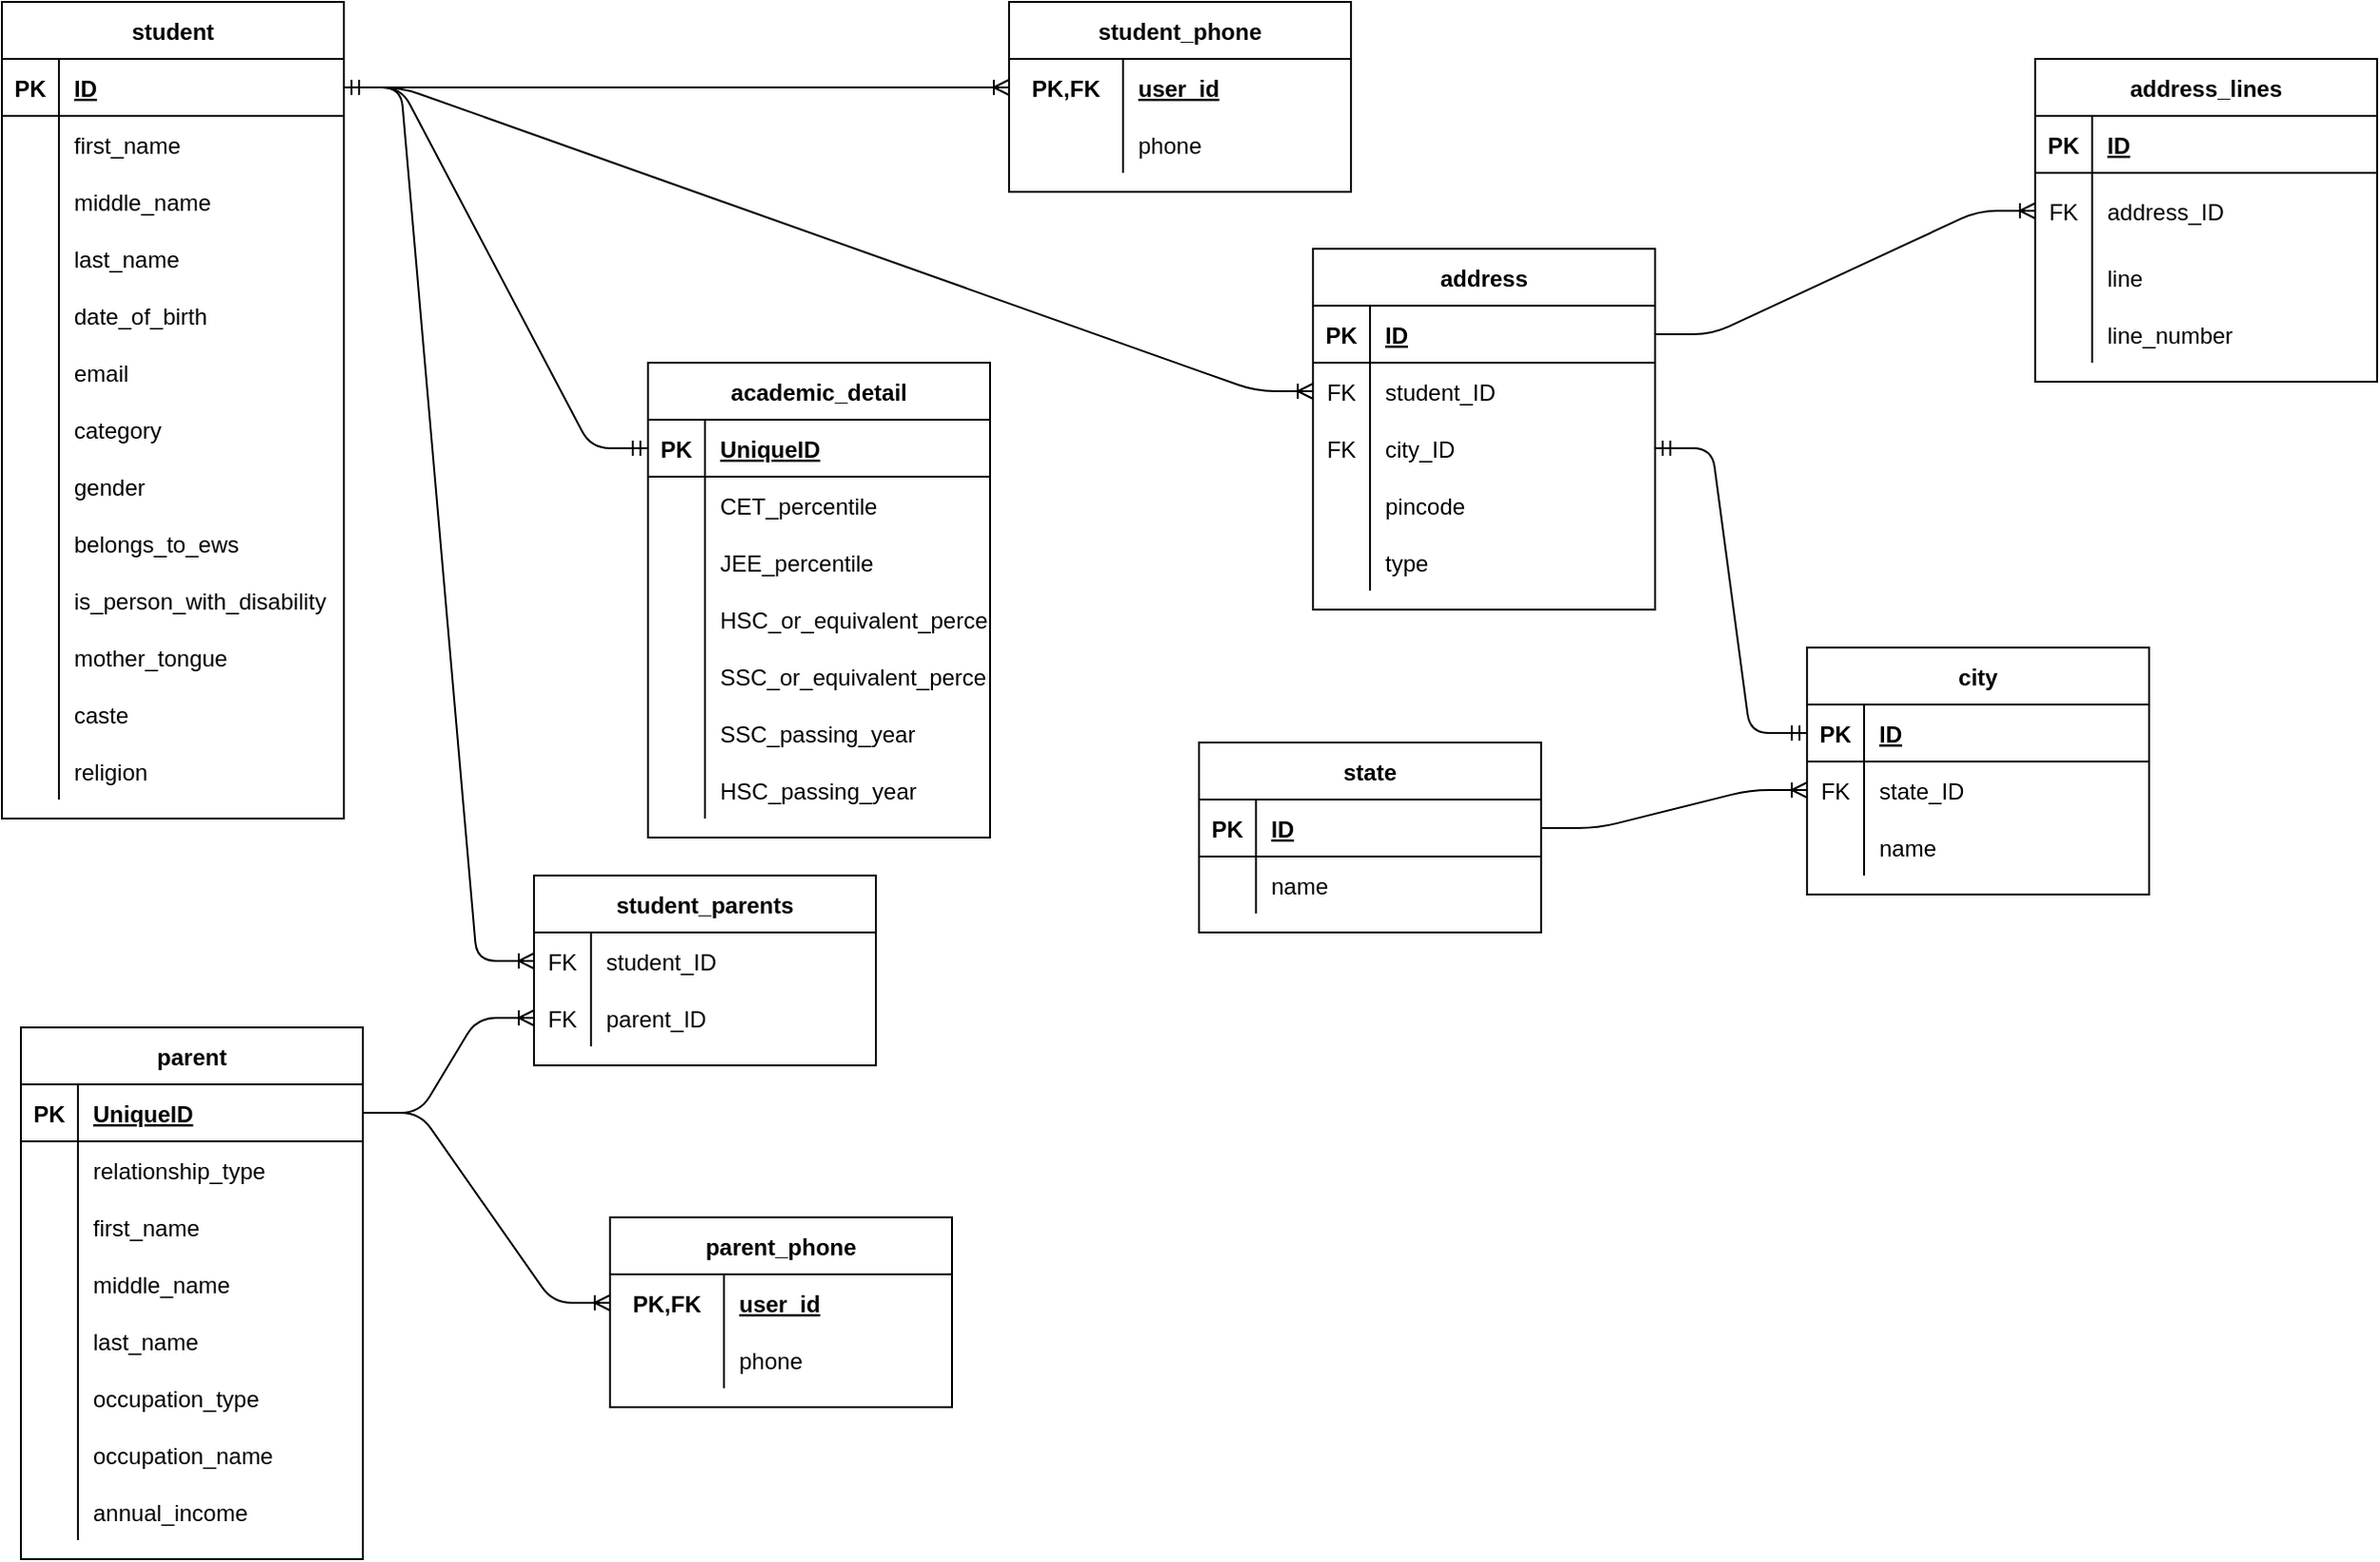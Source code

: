<mxfile version="13.9.8" type="github">
  <diagram id="R2lEEEUBdFMjLlhIrx00" name="Page-1">
    <mxGraphModel dx="1108" dy="488" grid="1" gridSize="10" guides="1" tooltips="1" connect="1" arrows="1" fold="1" page="1" pageScale="1" pageWidth="3300" pageHeight="4681" math="0" shadow="0" extFonts="Permanent Marker^https://fonts.googleapis.com/css?family=Permanent+Marker">
      <root>
        <mxCell id="0" />
        <mxCell id="1" parent="0" />
        <mxCell id="L2BtgFM6Xx4BRmpN-Ml5-1" value="student" style="shape=table;startSize=30;container=1;collapsible=1;childLayout=tableLayout;fixedRows=1;rowLines=0;fontStyle=1;align=center;resizeLast=1;" parent="1" vertex="1">
          <mxGeometry x="10" y="10" width="180" height="430" as="geometry" />
        </mxCell>
        <mxCell id="L2BtgFM6Xx4BRmpN-Ml5-2" value="" style="shape=partialRectangle;collapsible=0;dropTarget=0;pointerEvents=0;fillColor=none;top=0;left=0;bottom=1;right=0;points=[[0,0.5],[1,0.5]];portConstraint=eastwest;" parent="L2BtgFM6Xx4BRmpN-Ml5-1" vertex="1">
          <mxGeometry y="30" width="180" height="30" as="geometry" />
        </mxCell>
        <mxCell id="L2BtgFM6Xx4BRmpN-Ml5-3" value="PK" style="shape=partialRectangle;connectable=0;fillColor=none;top=0;left=0;bottom=0;right=0;fontStyle=1;overflow=hidden;" parent="L2BtgFM6Xx4BRmpN-Ml5-2" vertex="1">
          <mxGeometry width="30" height="30" as="geometry" />
        </mxCell>
        <mxCell id="L2BtgFM6Xx4BRmpN-Ml5-4" value="ID" style="shape=partialRectangle;connectable=0;fillColor=none;top=0;left=0;bottom=0;right=0;align=left;spacingLeft=6;fontStyle=5;overflow=hidden;" parent="L2BtgFM6Xx4BRmpN-Ml5-2" vertex="1">
          <mxGeometry x="30" width="150" height="30" as="geometry" />
        </mxCell>
        <mxCell id="L2BtgFM6Xx4BRmpN-Ml5-5" value="" style="shape=partialRectangle;collapsible=0;dropTarget=0;pointerEvents=0;fillColor=none;top=0;left=0;bottom=0;right=0;points=[[0,0.5],[1,0.5]];portConstraint=eastwest;" parent="L2BtgFM6Xx4BRmpN-Ml5-1" vertex="1">
          <mxGeometry y="60" width="180" height="30" as="geometry" />
        </mxCell>
        <mxCell id="L2BtgFM6Xx4BRmpN-Ml5-6" value="" style="shape=partialRectangle;connectable=0;fillColor=none;top=0;left=0;bottom=0;right=0;editable=1;overflow=hidden;" parent="L2BtgFM6Xx4BRmpN-Ml5-5" vertex="1">
          <mxGeometry width="30" height="30" as="geometry" />
        </mxCell>
        <mxCell id="L2BtgFM6Xx4BRmpN-Ml5-7" value="first_name" style="shape=partialRectangle;connectable=0;fillColor=none;top=0;left=0;bottom=0;right=0;align=left;spacingLeft=6;overflow=hidden;" parent="L2BtgFM6Xx4BRmpN-Ml5-5" vertex="1">
          <mxGeometry x="30" width="150" height="30" as="geometry" />
        </mxCell>
        <mxCell id="L2BtgFM6Xx4BRmpN-Ml5-8" value="" style="shape=partialRectangle;collapsible=0;dropTarget=0;pointerEvents=0;fillColor=none;top=0;left=0;bottom=0;right=0;points=[[0,0.5],[1,0.5]];portConstraint=eastwest;" parent="L2BtgFM6Xx4BRmpN-Ml5-1" vertex="1">
          <mxGeometry y="90" width="180" height="30" as="geometry" />
        </mxCell>
        <mxCell id="L2BtgFM6Xx4BRmpN-Ml5-9" value="" style="shape=partialRectangle;connectable=0;fillColor=none;top=0;left=0;bottom=0;right=0;editable=1;overflow=hidden;" parent="L2BtgFM6Xx4BRmpN-Ml5-8" vertex="1">
          <mxGeometry width="30" height="30" as="geometry" />
        </mxCell>
        <mxCell id="L2BtgFM6Xx4BRmpN-Ml5-10" value="middle_name" style="shape=partialRectangle;connectable=0;fillColor=none;top=0;left=0;bottom=0;right=0;align=left;spacingLeft=6;overflow=hidden;" parent="L2BtgFM6Xx4BRmpN-Ml5-8" vertex="1">
          <mxGeometry x="30" width="150" height="30" as="geometry" />
        </mxCell>
        <mxCell id="L2BtgFM6Xx4BRmpN-Ml5-11" value="" style="shape=partialRectangle;collapsible=0;dropTarget=0;pointerEvents=0;fillColor=none;top=0;left=0;bottom=0;right=0;points=[[0,0.5],[1,0.5]];portConstraint=eastwest;" parent="L2BtgFM6Xx4BRmpN-Ml5-1" vertex="1">
          <mxGeometry y="120" width="180" height="30" as="geometry" />
        </mxCell>
        <mxCell id="L2BtgFM6Xx4BRmpN-Ml5-12" value="" style="shape=partialRectangle;connectable=0;fillColor=none;top=0;left=0;bottom=0;right=0;editable=1;overflow=hidden;" parent="L2BtgFM6Xx4BRmpN-Ml5-11" vertex="1">
          <mxGeometry width="30" height="30" as="geometry" />
        </mxCell>
        <mxCell id="L2BtgFM6Xx4BRmpN-Ml5-13" value="last_name" style="shape=partialRectangle;connectable=0;fillColor=none;top=0;left=0;bottom=0;right=0;align=left;spacingLeft=6;overflow=hidden;" parent="L2BtgFM6Xx4BRmpN-Ml5-11" vertex="1">
          <mxGeometry x="30" width="150" height="30" as="geometry" />
        </mxCell>
        <mxCell id="ZAoPKIyrWIbHMPZrD-7U-7" value="" style="shape=partialRectangle;collapsible=0;dropTarget=0;pointerEvents=0;fillColor=none;top=0;left=0;bottom=0;right=0;points=[[0,0.5],[1,0.5]];portConstraint=eastwest;" parent="L2BtgFM6Xx4BRmpN-Ml5-1" vertex="1">
          <mxGeometry y="150" width="180" height="30" as="geometry" />
        </mxCell>
        <mxCell id="ZAoPKIyrWIbHMPZrD-7U-8" value="" style="shape=partialRectangle;connectable=0;fillColor=none;top=0;left=0;bottom=0;right=0;editable=1;overflow=hidden;" parent="ZAoPKIyrWIbHMPZrD-7U-7" vertex="1">
          <mxGeometry width="30" height="30" as="geometry" />
        </mxCell>
        <mxCell id="ZAoPKIyrWIbHMPZrD-7U-9" value="date_of_birth" style="shape=partialRectangle;connectable=0;fillColor=none;top=0;left=0;bottom=0;right=0;align=left;spacingLeft=6;overflow=hidden;" parent="ZAoPKIyrWIbHMPZrD-7U-7" vertex="1">
          <mxGeometry x="30" width="150" height="30" as="geometry" />
        </mxCell>
        <mxCell id="L2BtgFM6Xx4BRmpN-Ml5-61" value="" style="shape=partialRectangle;collapsible=0;dropTarget=0;pointerEvents=0;fillColor=none;top=0;left=0;bottom=0;right=0;points=[[0,0.5],[1,0.5]];portConstraint=eastwest;" parent="L2BtgFM6Xx4BRmpN-Ml5-1" vertex="1">
          <mxGeometry y="180" width="180" height="30" as="geometry" />
        </mxCell>
        <mxCell id="L2BtgFM6Xx4BRmpN-Ml5-62" value="" style="shape=partialRectangle;connectable=0;fillColor=none;top=0;left=0;bottom=0;right=0;editable=1;overflow=hidden;" parent="L2BtgFM6Xx4BRmpN-Ml5-61" vertex="1">
          <mxGeometry width="30" height="30" as="geometry" />
        </mxCell>
        <mxCell id="L2BtgFM6Xx4BRmpN-Ml5-63" value="email" style="shape=partialRectangle;connectable=0;fillColor=none;top=0;left=0;bottom=0;right=0;align=left;spacingLeft=6;overflow=hidden;" parent="L2BtgFM6Xx4BRmpN-Ml5-61" vertex="1">
          <mxGeometry x="30" width="150" height="30" as="geometry" />
        </mxCell>
        <mxCell id="ftLNyzJf5vDYz_jU6pa2-92" value="" style="shape=partialRectangle;collapsible=0;dropTarget=0;pointerEvents=0;fillColor=none;top=0;left=0;bottom=0;right=0;points=[[0,0.5],[1,0.5]];portConstraint=eastwest;" parent="L2BtgFM6Xx4BRmpN-Ml5-1" vertex="1">
          <mxGeometry y="210" width="180" height="30" as="geometry" />
        </mxCell>
        <mxCell id="ftLNyzJf5vDYz_jU6pa2-93" value="" style="shape=partialRectangle;connectable=0;fillColor=none;top=0;left=0;bottom=0;right=0;editable=1;overflow=hidden;" parent="ftLNyzJf5vDYz_jU6pa2-92" vertex="1">
          <mxGeometry width="30" height="30" as="geometry" />
        </mxCell>
        <mxCell id="ftLNyzJf5vDYz_jU6pa2-94" value="category" style="shape=partialRectangle;connectable=0;fillColor=none;top=0;left=0;bottom=0;right=0;align=left;spacingLeft=6;overflow=hidden;" parent="ftLNyzJf5vDYz_jU6pa2-92" vertex="1">
          <mxGeometry x="30" width="150" height="30" as="geometry" />
        </mxCell>
        <mxCell id="ZAoPKIyrWIbHMPZrD-7U-1" value="" style="shape=partialRectangle;collapsible=0;dropTarget=0;pointerEvents=0;fillColor=none;top=0;left=0;bottom=0;right=0;points=[[0,0.5],[1,0.5]];portConstraint=eastwest;" parent="L2BtgFM6Xx4BRmpN-Ml5-1" vertex="1">
          <mxGeometry y="240" width="180" height="30" as="geometry" />
        </mxCell>
        <mxCell id="ZAoPKIyrWIbHMPZrD-7U-2" value="" style="shape=partialRectangle;connectable=0;fillColor=none;top=0;left=0;bottom=0;right=0;editable=1;overflow=hidden;" parent="ZAoPKIyrWIbHMPZrD-7U-1" vertex="1">
          <mxGeometry width="30" height="30" as="geometry" />
        </mxCell>
        <mxCell id="ZAoPKIyrWIbHMPZrD-7U-3" value="gender" style="shape=partialRectangle;connectable=0;fillColor=none;top=0;left=0;bottom=0;right=0;align=left;spacingLeft=6;overflow=hidden;" parent="ZAoPKIyrWIbHMPZrD-7U-1" vertex="1">
          <mxGeometry x="30" width="150" height="30" as="geometry" />
        </mxCell>
        <mxCell id="ZAoPKIyrWIbHMPZrD-7U-4" value="" style="shape=partialRectangle;collapsible=0;dropTarget=0;pointerEvents=0;fillColor=none;top=0;left=0;bottom=0;right=0;points=[[0,0.5],[1,0.5]];portConstraint=eastwest;" parent="L2BtgFM6Xx4BRmpN-Ml5-1" vertex="1">
          <mxGeometry y="270" width="180" height="30" as="geometry" />
        </mxCell>
        <mxCell id="ZAoPKIyrWIbHMPZrD-7U-5" value="" style="shape=partialRectangle;connectable=0;fillColor=none;top=0;left=0;bottom=0;right=0;editable=1;overflow=hidden;" parent="ZAoPKIyrWIbHMPZrD-7U-4" vertex="1">
          <mxGeometry width="30" height="30" as="geometry" />
        </mxCell>
        <mxCell id="ZAoPKIyrWIbHMPZrD-7U-6" value="belongs_to_ews" style="shape=partialRectangle;connectable=0;fillColor=none;top=0;left=0;bottom=0;right=0;align=left;spacingLeft=6;overflow=hidden;" parent="ZAoPKIyrWIbHMPZrD-7U-4" vertex="1">
          <mxGeometry x="30" width="150" height="30" as="geometry" />
        </mxCell>
        <mxCell id="ZAoPKIyrWIbHMPZrD-7U-10" value="" style="shape=partialRectangle;collapsible=0;dropTarget=0;pointerEvents=0;fillColor=none;top=0;left=0;bottom=0;right=0;points=[[0,0.5],[1,0.5]];portConstraint=eastwest;" parent="L2BtgFM6Xx4BRmpN-Ml5-1" vertex="1">
          <mxGeometry y="300" width="180" height="30" as="geometry" />
        </mxCell>
        <mxCell id="ZAoPKIyrWIbHMPZrD-7U-11" value="" style="shape=partialRectangle;connectable=0;fillColor=none;top=0;left=0;bottom=0;right=0;editable=1;overflow=hidden;" parent="ZAoPKIyrWIbHMPZrD-7U-10" vertex="1">
          <mxGeometry width="30" height="30" as="geometry" />
        </mxCell>
        <mxCell id="ZAoPKIyrWIbHMPZrD-7U-12" value="is_person_with_disability" style="shape=partialRectangle;connectable=0;fillColor=none;top=0;left=0;bottom=0;right=0;align=left;spacingLeft=6;overflow=hidden;" parent="ZAoPKIyrWIbHMPZrD-7U-10" vertex="1">
          <mxGeometry x="30" width="150" height="30" as="geometry" />
        </mxCell>
        <mxCell id="ZAoPKIyrWIbHMPZrD-7U-54" value="" style="shape=partialRectangle;collapsible=0;dropTarget=0;pointerEvents=0;fillColor=none;top=0;left=0;bottom=0;right=0;points=[[0,0.5],[1,0.5]];portConstraint=eastwest;" parent="L2BtgFM6Xx4BRmpN-Ml5-1" vertex="1">
          <mxGeometry y="330" width="180" height="30" as="geometry" />
        </mxCell>
        <mxCell id="ZAoPKIyrWIbHMPZrD-7U-55" value="" style="shape=partialRectangle;connectable=0;fillColor=none;top=0;left=0;bottom=0;right=0;editable=1;overflow=hidden;" parent="ZAoPKIyrWIbHMPZrD-7U-54" vertex="1">
          <mxGeometry width="30" height="30" as="geometry" />
        </mxCell>
        <mxCell id="ZAoPKIyrWIbHMPZrD-7U-56" value="mother_tongue" style="shape=partialRectangle;connectable=0;fillColor=none;top=0;left=0;bottom=0;right=0;align=left;spacingLeft=6;overflow=hidden;" parent="ZAoPKIyrWIbHMPZrD-7U-54" vertex="1">
          <mxGeometry x="30" width="150" height="30" as="geometry" />
        </mxCell>
        <mxCell id="ZAoPKIyrWIbHMPZrD-7U-57" value="" style="shape=partialRectangle;collapsible=0;dropTarget=0;pointerEvents=0;fillColor=none;top=0;left=0;bottom=0;right=0;points=[[0,0.5],[1,0.5]];portConstraint=eastwest;" parent="L2BtgFM6Xx4BRmpN-Ml5-1" vertex="1">
          <mxGeometry y="360" width="180" height="30" as="geometry" />
        </mxCell>
        <mxCell id="ZAoPKIyrWIbHMPZrD-7U-58" value="" style="shape=partialRectangle;connectable=0;fillColor=none;top=0;left=0;bottom=0;right=0;editable=1;overflow=hidden;" parent="ZAoPKIyrWIbHMPZrD-7U-57" vertex="1">
          <mxGeometry width="30" height="30" as="geometry" />
        </mxCell>
        <mxCell id="ZAoPKIyrWIbHMPZrD-7U-59" value="caste" style="shape=partialRectangle;connectable=0;fillColor=none;top=0;left=0;bottom=0;right=0;align=left;spacingLeft=6;overflow=hidden;" parent="ZAoPKIyrWIbHMPZrD-7U-57" vertex="1">
          <mxGeometry x="30" width="150" height="30" as="geometry" />
        </mxCell>
        <mxCell id="ZAoPKIyrWIbHMPZrD-7U-60" value="" style="shape=partialRectangle;collapsible=0;dropTarget=0;pointerEvents=0;fillColor=none;top=0;left=0;bottom=0;right=0;points=[[0,0.5],[1,0.5]];portConstraint=eastwest;" parent="L2BtgFM6Xx4BRmpN-Ml5-1" vertex="1">
          <mxGeometry y="390" width="180" height="30" as="geometry" />
        </mxCell>
        <mxCell id="ZAoPKIyrWIbHMPZrD-7U-61" value="" style="shape=partialRectangle;connectable=0;fillColor=none;top=0;left=0;bottom=0;right=0;editable=1;overflow=hidden;" parent="ZAoPKIyrWIbHMPZrD-7U-60" vertex="1">
          <mxGeometry width="30" height="30" as="geometry" />
        </mxCell>
        <mxCell id="ZAoPKIyrWIbHMPZrD-7U-62" value="religion" style="shape=partialRectangle;connectable=0;fillColor=none;top=0;left=0;bottom=0;right=0;align=left;spacingLeft=6;overflow=hidden;" parent="ZAoPKIyrWIbHMPZrD-7U-60" vertex="1">
          <mxGeometry x="30" width="150" height="30" as="geometry" />
        </mxCell>
        <mxCell id="L2BtgFM6Xx4BRmpN-Ml5-64" value="address" style="shape=table;startSize=30;container=1;collapsible=1;childLayout=tableLayout;fixedRows=1;rowLines=0;fontStyle=1;align=center;resizeLast=1;" parent="1" vertex="1">
          <mxGeometry x="700" y="140" width="180" height="190" as="geometry" />
        </mxCell>
        <mxCell id="L2BtgFM6Xx4BRmpN-Ml5-65" value="" style="shape=partialRectangle;collapsible=0;dropTarget=0;pointerEvents=0;fillColor=none;top=0;left=0;bottom=1;right=0;points=[[0,0.5],[1,0.5]];portConstraint=eastwest;" parent="L2BtgFM6Xx4BRmpN-Ml5-64" vertex="1">
          <mxGeometry y="30" width="180" height="30" as="geometry" />
        </mxCell>
        <mxCell id="L2BtgFM6Xx4BRmpN-Ml5-66" value="PK" style="shape=partialRectangle;connectable=0;fillColor=none;top=0;left=0;bottom=0;right=0;fontStyle=1;overflow=hidden;" parent="L2BtgFM6Xx4BRmpN-Ml5-65" vertex="1">
          <mxGeometry width="30" height="30" as="geometry" />
        </mxCell>
        <mxCell id="L2BtgFM6Xx4BRmpN-Ml5-67" value="ID" style="shape=partialRectangle;connectable=0;fillColor=none;top=0;left=0;bottom=0;right=0;align=left;spacingLeft=6;fontStyle=5;overflow=hidden;" parent="L2BtgFM6Xx4BRmpN-Ml5-65" vertex="1">
          <mxGeometry x="30" width="150" height="30" as="geometry" />
        </mxCell>
        <mxCell id="ftLNyzJf5vDYz_jU6pa2-6" value="" style="shape=partialRectangle;collapsible=0;dropTarget=0;pointerEvents=0;fillColor=none;top=0;left=0;bottom=0;right=0;points=[[0,0.5],[1,0.5]];portConstraint=eastwest;" parent="L2BtgFM6Xx4BRmpN-Ml5-64" vertex="1">
          <mxGeometry y="60" width="180" height="30" as="geometry" />
        </mxCell>
        <mxCell id="ftLNyzJf5vDYz_jU6pa2-7" value="FK" style="shape=partialRectangle;connectable=0;fillColor=none;top=0;left=0;bottom=0;right=0;fontStyle=0;overflow=hidden;" parent="ftLNyzJf5vDYz_jU6pa2-6" vertex="1">
          <mxGeometry width="30" height="30" as="geometry" />
        </mxCell>
        <mxCell id="ftLNyzJf5vDYz_jU6pa2-8" value="student_ID" style="shape=partialRectangle;connectable=0;fillColor=none;top=0;left=0;bottom=0;right=0;align=left;spacingLeft=6;fontStyle=0;overflow=hidden;" parent="ftLNyzJf5vDYz_jU6pa2-6" vertex="1">
          <mxGeometry x="30" width="150" height="30" as="geometry" />
        </mxCell>
        <mxCell id="ftLNyzJf5vDYz_jU6pa2-44" value="" style="shape=partialRectangle;collapsible=0;dropTarget=0;pointerEvents=0;fillColor=none;top=0;left=0;bottom=0;right=0;points=[[0,0.5],[1,0.5]];portConstraint=eastwest;" parent="L2BtgFM6Xx4BRmpN-Ml5-64" vertex="1">
          <mxGeometry y="90" width="180" height="30" as="geometry" />
        </mxCell>
        <mxCell id="ftLNyzJf5vDYz_jU6pa2-45" value="FK" style="shape=partialRectangle;connectable=0;fillColor=none;top=0;left=0;bottom=0;right=0;editable=1;overflow=hidden;" parent="ftLNyzJf5vDYz_jU6pa2-44" vertex="1">
          <mxGeometry width="30" height="30" as="geometry" />
        </mxCell>
        <mxCell id="ftLNyzJf5vDYz_jU6pa2-46" value="city_ID" style="shape=partialRectangle;connectable=0;fillColor=none;top=0;left=0;bottom=0;right=0;align=left;spacingLeft=6;overflow=hidden;" parent="ftLNyzJf5vDYz_jU6pa2-44" vertex="1">
          <mxGeometry x="30" width="150" height="30" as="geometry" />
        </mxCell>
        <mxCell id="ftLNyzJf5vDYz_jU6pa2-66" value="" style="shape=partialRectangle;collapsible=0;dropTarget=0;pointerEvents=0;fillColor=none;top=0;left=0;bottom=0;right=0;points=[[0,0.5],[1,0.5]];portConstraint=eastwest;" parent="L2BtgFM6Xx4BRmpN-Ml5-64" vertex="1">
          <mxGeometry y="120" width="180" height="30" as="geometry" />
        </mxCell>
        <mxCell id="ftLNyzJf5vDYz_jU6pa2-67" value="" style="shape=partialRectangle;connectable=0;fillColor=none;top=0;left=0;bottom=0;right=0;editable=1;overflow=hidden;" parent="ftLNyzJf5vDYz_jU6pa2-66" vertex="1">
          <mxGeometry width="30" height="30" as="geometry" />
        </mxCell>
        <mxCell id="ftLNyzJf5vDYz_jU6pa2-68" value="pincode" style="shape=partialRectangle;connectable=0;fillColor=none;top=0;left=0;bottom=0;right=0;align=left;spacingLeft=6;overflow=hidden;" parent="ftLNyzJf5vDYz_jU6pa2-66" vertex="1">
          <mxGeometry x="30" width="150" height="30" as="geometry" />
        </mxCell>
        <mxCell id="7s3i-S0CpVRTQlTFwipO-35" value="" style="shape=partialRectangle;collapsible=0;dropTarget=0;pointerEvents=0;fillColor=none;top=0;left=0;bottom=0;right=0;points=[[0,0.5],[1,0.5]];portConstraint=eastwest;" parent="L2BtgFM6Xx4BRmpN-Ml5-64" vertex="1">
          <mxGeometry y="150" width="180" height="30" as="geometry" />
        </mxCell>
        <mxCell id="7s3i-S0CpVRTQlTFwipO-36" value="" style="shape=partialRectangle;connectable=0;fillColor=none;top=0;left=0;bottom=0;right=0;editable=1;overflow=hidden;" parent="7s3i-S0CpVRTQlTFwipO-35" vertex="1">
          <mxGeometry width="30" height="30" as="geometry" />
        </mxCell>
        <mxCell id="7s3i-S0CpVRTQlTFwipO-37" value="type" style="shape=partialRectangle;connectable=0;fillColor=none;top=0;left=0;bottom=0;right=0;align=left;spacingLeft=6;overflow=hidden;" parent="7s3i-S0CpVRTQlTFwipO-35" vertex="1">
          <mxGeometry x="30" width="150" height="30" as="geometry" />
        </mxCell>
        <mxCell id="L2BtgFM6Xx4BRmpN-Ml5-77" value="address_lines" style="shape=table;startSize=30;container=1;collapsible=1;childLayout=tableLayout;fixedRows=1;rowLines=0;fontStyle=1;align=center;resizeLast=1;" parent="1" vertex="1">
          <mxGeometry x="1080" y="40" width="180" height="170" as="geometry" />
        </mxCell>
        <mxCell id="L2BtgFM6Xx4BRmpN-Ml5-78" value="" style="shape=partialRectangle;collapsible=0;dropTarget=0;pointerEvents=0;fillColor=none;top=0;left=0;bottom=1;right=0;points=[[0,0.5],[1,0.5]];portConstraint=eastwest;" parent="L2BtgFM6Xx4BRmpN-Ml5-77" vertex="1">
          <mxGeometry y="30" width="180" height="30" as="geometry" />
        </mxCell>
        <mxCell id="L2BtgFM6Xx4BRmpN-Ml5-79" value="PK" style="shape=partialRectangle;connectable=0;fillColor=none;top=0;left=0;bottom=0;right=0;fontStyle=1;overflow=hidden;" parent="L2BtgFM6Xx4BRmpN-Ml5-78" vertex="1">
          <mxGeometry width="30" height="30" as="geometry" />
        </mxCell>
        <mxCell id="L2BtgFM6Xx4BRmpN-Ml5-80" value="ID" style="shape=partialRectangle;connectable=0;fillColor=none;top=0;left=0;bottom=0;right=0;align=left;spacingLeft=6;fontStyle=5;overflow=hidden;" parent="L2BtgFM6Xx4BRmpN-Ml5-78" vertex="1">
          <mxGeometry x="30" width="150" height="30" as="geometry" />
        </mxCell>
        <mxCell id="ftLNyzJf5vDYz_jU6pa2-2" value="" style="shape=partialRectangle;collapsible=0;dropTarget=0;pointerEvents=0;fillColor=none;top=0;left=0;bottom=0;right=0;points=[[0,0.5],[1,0.5]];portConstraint=eastwest;" parent="L2BtgFM6Xx4BRmpN-Ml5-77" vertex="1">
          <mxGeometry y="60" width="180" height="40" as="geometry" />
        </mxCell>
        <mxCell id="ftLNyzJf5vDYz_jU6pa2-3" value="FK" style="shape=partialRectangle;connectable=0;fillColor=none;top=0;left=0;bottom=0;right=0;fontStyle=0;overflow=hidden;" parent="ftLNyzJf5vDYz_jU6pa2-2" vertex="1">
          <mxGeometry width="30" height="40" as="geometry" />
        </mxCell>
        <mxCell id="ftLNyzJf5vDYz_jU6pa2-4" value="address_ID" style="shape=partialRectangle;connectable=0;fillColor=none;top=0;left=0;bottom=0;right=0;align=left;spacingLeft=6;fontStyle=0;overflow=hidden;" parent="ftLNyzJf5vDYz_jU6pa2-2" vertex="1">
          <mxGeometry x="30" width="150" height="40" as="geometry" />
        </mxCell>
        <mxCell id="ftLNyzJf5vDYz_jU6pa2-69" value="" style="shape=partialRectangle;collapsible=0;dropTarget=0;pointerEvents=0;fillColor=none;top=0;left=0;bottom=0;right=0;points=[[0,0.5],[1,0.5]];portConstraint=eastwest;" parent="L2BtgFM6Xx4BRmpN-Ml5-77" vertex="1">
          <mxGeometry y="100" width="180" height="30" as="geometry" />
        </mxCell>
        <mxCell id="ftLNyzJf5vDYz_jU6pa2-70" value="" style="shape=partialRectangle;connectable=0;fillColor=none;top=0;left=0;bottom=0;right=0;editable=1;overflow=hidden;" parent="ftLNyzJf5vDYz_jU6pa2-69" vertex="1">
          <mxGeometry width="30" height="30" as="geometry" />
        </mxCell>
        <mxCell id="ftLNyzJf5vDYz_jU6pa2-71" value="line" style="shape=partialRectangle;connectable=0;fillColor=none;top=0;left=0;bottom=0;right=0;align=left;spacingLeft=6;overflow=hidden;" parent="ftLNyzJf5vDYz_jU6pa2-69" vertex="1">
          <mxGeometry x="30" width="150" height="30" as="geometry" />
        </mxCell>
        <mxCell id="L2BtgFM6Xx4BRmpN-Ml5-81" value="" style="shape=partialRectangle;collapsible=0;dropTarget=0;pointerEvents=0;fillColor=none;top=0;left=0;bottom=0;right=0;points=[[0,0.5],[1,0.5]];portConstraint=eastwest;" parent="L2BtgFM6Xx4BRmpN-Ml5-77" vertex="1">
          <mxGeometry y="130" width="180" height="30" as="geometry" />
        </mxCell>
        <mxCell id="L2BtgFM6Xx4BRmpN-Ml5-82" value="" style="shape=partialRectangle;connectable=0;fillColor=none;top=0;left=0;bottom=0;right=0;editable=1;overflow=hidden;" parent="L2BtgFM6Xx4BRmpN-Ml5-81" vertex="1">
          <mxGeometry width="30" height="30" as="geometry" />
        </mxCell>
        <mxCell id="L2BtgFM6Xx4BRmpN-Ml5-83" value="line_number" style="shape=partialRectangle;connectable=0;fillColor=none;top=0;left=0;bottom=0;right=0;align=left;spacingLeft=6;overflow=hidden;" parent="L2BtgFM6Xx4BRmpN-Ml5-81" vertex="1">
          <mxGeometry x="30" width="150" height="30" as="geometry" />
        </mxCell>
        <mxCell id="ftLNyzJf5vDYz_jU6pa2-1" value="" style="edgeStyle=entityRelationEdgeStyle;fontSize=12;html=1;endArrow=ERoneToMany;exitX=1;exitY=0.5;exitDx=0;exitDy=0;entryX=0;entryY=0.5;entryDx=0;entryDy=0;" parent="1" source="L2BtgFM6Xx4BRmpN-Ml5-2" target="7s3i-S0CpVRTQlTFwipO-2" edge="1">
          <mxGeometry width="100" height="100" relative="1" as="geometry">
            <mxPoint x="390" y="180" as="sourcePoint" />
            <mxPoint x="530" y="55" as="targetPoint" />
          </mxGeometry>
        </mxCell>
        <mxCell id="ftLNyzJf5vDYz_jU6pa2-5" value="" style="edgeStyle=entityRelationEdgeStyle;fontSize=12;html=1;endArrow=ERoneToMany;entryX=0;entryY=0.5;entryDx=0;entryDy=0;exitX=1;exitY=0.5;exitDx=0;exitDy=0;" parent="1" source="L2BtgFM6Xx4BRmpN-Ml5-65" target="ftLNyzJf5vDYz_jU6pa2-2" edge="1">
          <mxGeometry width="100" height="100" relative="1" as="geometry">
            <mxPoint x="160" y="460" as="sourcePoint" />
            <mxPoint x="260" y="360" as="targetPoint" />
          </mxGeometry>
        </mxCell>
        <mxCell id="ftLNyzJf5vDYz_jU6pa2-9" value="" style="edgeStyle=entityRelationEdgeStyle;fontSize=12;html=1;endArrow=ERoneToMany;exitX=1;exitY=0.5;exitDx=0;exitDy=0;entryX=0;entryY=0.5;entryDx=0;entryDy=0;" parent="1" source="L2BtgFM6Xx4BRmpN-Ml5-2" target="ftLNyzJf5vDYz_jU6pa2-6" edge="1">
          <mxGeometry width="100" height="100" relative="1" as="geometry">
            <mxPoint x="80" y="440" as="sourcePoint" />
            <mxPoint x="180" y="340" as="targetPoint" />
          </mxGeometry>
        </mxCell>
        <mxCell id="ftLNyzJf5vDYz_jU6pa2-14" value="state" style="shape=table;startSize=30;container=1;collapsible=1;childLayout=tableLayout;fixedRows=1;rowLines=0;fontStyle=1;align=center;resizeLast=1;" parent="1" vertex="1">
          <mxGeometry x="640" y="400" width="180" height="100" as="geometry" />
        </mxCell>
        <mxCell id="ftLNyzJf5vDYz_jU6pa2-15" value="" style="shape=partialRectangle;collapsible=0;dropTarget=0;pointerEvents=0;fillColor=none;top=0;left=0;bottom=1;right=0;points=[[0,0.5],[1,0.5]];portConstraint=eastwest;" parent="ftLNyzJf5vDYz_jU6pa2-14" vertex="1">
          <mxGeometry y="30" width="180" height="30" as="geometry" />
        </mxCell>
        <mxCell id="ftLNyzJf5vDYz_jU6pa2-16" value="PK" style="shape=partialRectangle;connectable=0;fillColor=none;top=0;left=0;bottom=0;right=0;fontStyle=1;overflow=hidden;" parent="ftLNyzJf5vDYz_jU6pa2-15" vertex="1">
          <mxGeometry width="30" height="30" as="geometry" />
        </mxCell>
        <mxCell id="ftLNyzJf5vDYz_jU6pa2-17" value="ID" style="shape=partialRectangle;connectable=0;fillColor=none;top=0;left=0;bottom=0;right=0;align=left;spacingLeft=6;fontStyle=5;overflow=hidden;" parent="ftLNyzJf5vDYz_jU6pa2-15" vertex="1">
          <mxGeometry x="30" width="150" height="30" as="geometry" />
        </mxCell>
        <mxCell id="ftLNyzJf5vDYz_jU6pa2-18" value="" style="shape=partialRectangle;collapsible=0;dropTarget=0;pointerEvents=0;fillColor=none;top=0;left=0;bottom=0;right=0;points=[[0,0.5],[1,0.5]];portConstraint=eastwest;" parent="ftLNyzJf5vDYz_jU6pa2-14" vertex="1">
          <mxGeometry y="60" width="180" height="30" as="geometry" />
        </mxCell>
        <mxCell id="ftLNyzJf5vDYz_jU6pa2-19" value="" style="shape=partialRectangle;connectable=0;fillColor=none;top=0;left=0;bottom=0;right=0;editable=1;overflow=hidden;" parent="ftLNyzJf5vDYz_jU6pa2-18" vertex="1">
          <mxGeometry width="30" height="30" as="geometry" />
        </mxCell>
        <mxCell id="ftLNyzJf5vDYz_jU6pa2-20" value="name" style="shape=partialRectangle;connectable=0;fillColor=none;top=0;left=0;bottom=0;right=0;align=left;spacingLeft=6;overflow=hidden;" parent="ftLNyzJf5vDYz_jU6pa2-18" vertex="1">
          <mxGeometry x="30" width="150" height="30" as="geometry" />
        </mxCell>
        <mxCell id="ftLNyzJf5vDYz_jU6pa2-28" value="city" style="shape=table;startSize=30;container=1;collapsible=1;childLayout=tableLayout;fixedRows=1;rowLines=0;fontStyle=1;align=center;resizeLast=1;" parent="1" vertex="1">
          <mxGeometry x="960" y="350" width="180" height="130" as="geometry" />
        </mxCell>
        <mxCell id="ftLNyzJf5vDYz_jU6pa2-29" value="" style="shape=partialRectangle;collapsible=0;dropTarget=0;pointerEvents=0;fillColor=none;top=0;left=0;bottom=1;right=0;points=[[0,0.5],[1,0.5]];portConstraint=eastwest;" parent="ftLNyzJf5vDYz_jU6pa2-28" vertex="1">
          <mxGeometry y="30" width="180" height="30" as="geometry" />
        </mxCell>
        <mxCell id="ftLNyzJf5vDYz_jU6pa2-30" value="PK" style="shape=partialRectangle;connectable=0;fillColor=none;top=0;left=0;bottom=0;right=0;fontStyle=1;overflow=hidden;" parent="ftLNyzJf5vDYz_jU6pa2-29" vertex="1">
          <mxGeometry width="30" height="30" as="geometry" />
        </mxCell>
        <mxCell id="ftLNyzJf5vDYz_jU6pa2-31" value="ID" style="shape=partialRectangle;connectable=0;fillColor=none;top=0;left=0;bottom=0;right=0;align=left;spacingLeft=6;fontStyle=5;overflow=hidden;" parent="ftLNyzJf5vDYz_jU6pa2-29" vertex="1">
          <mxGeometry x="30" width="150" height="30" as="geometry" />
        </mxCell>
        <mxCell id="ftLNyzJf5vDYz_jU6pa2-48" value="" style="shape=partialRectangle;collapsible=0;dropTarget=0;pointerEvents=0;fillColor=none;top=0;left=0;bottom=0;right=0;points=[[0,0.5],[1,0.5]];portConstraint=eastwest;" parent="ftLNyzJf5vDYz_jU6pa2-28" vertex="1">
          <mxGeometry y="60" width="180" height="30" as="geometry" />
        </mxCell>
        <mxCell id="ftLNyzJf5vDYz_jU6pa2-49" value="FK" style="shape=partialRectangle;connectable=0;fillColor=none;top=0;left=0;bottom=0;right=0;fontStyle=0;overflow=hidden;" parent="ftLNyzJf5vDYz_jU6pa2-48" vertex="1">
          <mxGeometry width="30" height="30" as="geometry" />
        </mxCell>
        <mxCell id="ftLNyzJf5vDYz_jU6pa2-50" value="state_ID" style="shape=partialRectangle;connectable=0;fillColor=none;top=0;left=0;bottom=0;right=0;align=left;spacingLeft=6;fontStyle=0;overflow=hidden;" parent="ftLNyzJf5vDYz_jU6pa2-48" vertex="1">
          <mxGeometry x="30" width="150" height="30" as="geometry" />
        </mxCell>
        <mxCell id="ftLNyzJf5vDYz_jU6pa2-32" value="" style="shape=partialRectangle;collapsible=0;dropTarget=0;pointerEvents=0;fillColor=none;top=0;left=0;bottom=0;right=0;points=[[0,0.5],[1,0.5]];portConstraint=eastwest;" parent="ftLNyzJf5vDYz_jU6pa2-28" vertex="1">
          <mxGeometry y="90" width="180" height="30" as="geometry" />
        </mxCell>
        <mxCell id="ftLNyzJf5vDYz_jU6pa2-33" value="" style="shape=partialRectangle;connectable=0;fillColor=none;top=0;left=0;bottom=0;right=0;editable=1;overflow=hidden;" parent="ftLNyzJf5vDYz_jU6pa2-32" vertex="1">
          <mxGeometry width="30" height="30" as="geometry" />
        </mxCell>
        <mxCell id="ftLNyzJf5vDYz_jU6pa2-34" value="name" style="shape=partialRectangle;connectable=0;fillColor=none;top=0;left=0;bottom=0;right=0;align=left;spacingLeft=6;overflow=hidden;" parent="ftLNyzJf5vDYz_jU6pa2-32" vertex="1">
          <mxGeometry x="30" width="150" height="30" as="geometry" />
        </mxCell>
        <mxCell id="ftLNyzJf5vDYz_jU6pa2-51" value="" style="edgeStyle=entityRelationEdgeStyle;fontSize=12;html=1;endArrow=ERoneToMany;exitX=1;exitY=0.5;exitDx=0;exitDy=0;entryX=0;entryY=0.5;entryDx=0;entryDy=0;" parent="1" source="ftLNyzJf5vDYz_jU6pa2-15" target="ftLNyzJf5vDYz_jU6pa2-48" edge="1">
          <mxGeometry width="100" height="100" relative="1" as="geometry">
            <mxPoint x="840" y="320" as="sourcePoint" />
            <mxPoint x="940" y="220" as="targetPoint" />
          </mxGeometry>
        </mxCell>
        <mxCell id="ftLNyzJf5vDYz_jU6pa2-53" value="" style="edgeStyle=entityRelationEdgeStyle;fontSize=12;html=1;endArrow=ERmandOne;startArrow=ERmandOne;exitX=1;exitY=0.5;exitDx=0;exitDy=0;entryX=0;entryY=0.5;entryDx=0;entryDy=0;" parent="1" source="ftLNyzJf5vDYz_jU6pa2-44" target="ftLNyzJf5vDYz_jU6pa2-29" edge="1">
          <mxGeometry width="100" height="100" relative="1" as="geometry">
            <mxPoint x="860" y="310" as="sourcePoint" />
            <mxPoint x="960" y="210" as="targetPoint" />
          </mxGeometry>
        </mxCell>
        <mxCell id="ftLNyzJf5vDYz_jU6pa2-91" value="" style="edgeStyle=entityRelationEdgeStyle;fontSize=12;html=1;endArrow=ERmandOne;startArrow=ERmandOne;exitX=1;exitY=0.5;exitDx=0;exitDy=0;entryX=0;entryY=0.5;entryDx=0;entryDy=0;" parent="1" source="L2BtgFM6Xx4BRmpN-Ml5-2" target="ftLNyzJf5vDYz_jU6pa2-147" edge="1">
          <mxGeometry width="100" height="100" relative="1" as="geometry">
            <mxPoint x="500" y="270" as="sourcePoint" />
            <mxPoint x="300" y="395" as="targetPoint" />
          </mxGeometry>
        </mxCell>
        <mxCell id="ftLNyzJf5vDYz_jU6pa2-95" value="parent" style="shape=table;startSize=30;container=1;collapsible=1;childLayout=tableLayout;fixedRows=1;rowLines=0;fontStyle=1;align=center;resizeLast=1;" parent="1" vertex="1">
          <mxGeometry x="20" y="550" width="180" height="280" as="geometry" />
        </mxCell>
        <mxCell id="ftLNyzJf5vDYz_jU6pa2-96" value="" style="shape=partialRectangle;collapsible=0;dropTarget=0;pointerEvents=0;fillColor=none;top=0;left=0;bottom=1;right=0;points=[[0,0.5],[1,0.5]];portConstraint=eastwest;" parent="ftLNyzJf5vDYz_jU6pa2-95" vertex="1">
          <mxGeometry y="30" width="180" height="30" as="geometry" />
        </mxCell>
        <mxCell id="ftLNyzJf5vDYz_jU6pa2-97" value="PK" style="shape=partialRectangle;connectable=0;fillColor=none;top=0;left=0;bottom=0;right=0;fontStyle=1;overflow=hidden;" parent="ftLNyzJf5vDYz_jU6pa2-96" vertex="1">
          <mxGeometry width="30" height="30" as="geometry" />
        </mxCell>
        <mxCell id="ftLNyzJf5vDYz_jU6pa2-98" value="UniqueID" style="shape=partialRectangle;connectable=0;fillColor=none;top=0;left=0;bottom=0;right=0;align=left;spacingLeft=6;fontStyle=5;overflow=hidden;" parent="ftLNyzJf5vDYz_jU6pa2-96" vertex="1">
          <mxGeometry x="30" width="150" height="30" as="geometry" />
        </mxCell>
        <mxCell id="ftLNyzJf5vDYz_jU6pa2-99" value="" style="shape=partialRectangle;collapsible=0;dropTarget=0;pointerEvents=0;fillColor=none;top=0;left=0;bottom=0;right=0;points=[[0,0.5],[1,0.5]];portConstraint=eastwest;" parent="ftLNyzJf5vDYz_jU6pa2-95" vertex="1">
          <mxGeometry y="60" width="180" height="30" as="geometry" />
        </mxCell>
        <mxCell id="ftLNyzJf5vDYz_jU6pa2-100" value="" style="shape=partialRectangle;connectable=0;fillColor=none;top=0;left=0;bottom=0;right=0;editable=1;overflow=hidden;" parent="ftLNyzJf5vDYz_jU6pa2-99" vertex="1">
          <mxGeometry width="30" height="30" as="geometry" />
        </mxCell>
        <mxCell id="ftLNyzJf5vDYz_jU6pa2-101" value="relationship_type" style="shape=partialRectangle;connectable=0;fillColor=none;top=0;left=0;bottom=0;right=0;align=left;spacingLeft=6;overflow=hidden;" parent="ftLNyzJf5vDYz_jU6pa2-99" vertex="1">
          <mxGeometry x="30" width="150" height="30" as="geometry" />
        </mxCell>
        <mxCell id="ftLNyzJf5vDYz_jU6pa2-102" value="" style="shape=partialRectangle;collapsible=0;dropTarget=0;pointerEvents=0;fillColor=none;top=0;left=0;bottom=0;right=0;points=[[0,0.5],[1,0.5]];portConstraint=eastwest;" parent="ftLNyzJf5vDYz_jU6pa2-95" vertex="1">
          <mxGeometry y="90" width="180" height="30" as="geometry" />
        </mxCell>
        <mxCell id="ftLNyzJf5vDYz_jU6pa2-103" value="" style="shape=partialRectangle;connectable=0;fillColor=none;top=0;left=0;bottom=0;right=0;editable=1;overflow=hidden;" parent="ftLNyzJf5vDYz_jU6pa2-102" vertex="1">
          <mxGeometry width="30" height="30" as="geometry" />
        </mxCell>
        <mxCell id="ftLNyzJf5vDYz_jU6pa2-104" value="first_name" style="shape=partialRectangle;connectable=0;fillColor=none;top=0;left=0;bottom=0;right=0;align=left;spacingLeft=6;overflow=hidden;" parent="ftLNyzJf5vDYz_jU6pa2-102" vertex="1">
          <mxGeometry x="30" width="150" height="30" as="geometry" />
        </mxCell>
        <mxCell id="ftLNyzJf5vDYz_jU6pa2-108" value="" style="shape=partialRectangle;collapsible=0;dropTarget=0;pointerEvents=0;fillColor=none;top=0;left=0;bottom=0;right=0;points=[[0,0.5],[1,0.5]];portConstraint=eastwest;" parent="ftLNyzJf5vDYz_jU6pa2-95" vertex="1">
          <mxGeometry y="120" width="180" height="30" as="geometry" />
        </mxCell>
        <mxCell id="ftLNyzJf5vDYz_jU6pa2-109" value="" style="shape=partialRectangle;connectable=0;fillColor=none;top=0;left=0;bottom=0;right=0;editable=1;overflow=hidden;" parent="ftLNyzJf5vDYz_jU6pa2-108" vertex="1">
          <mxGeometry width="30" height="30" as="geometry" />
        </mxCell>
        <mxCell id="ftLNyzJf5vDYz_jU6pa2-110" value="middle_name" style="shape=partialRectangle;connectable=0;fillColor=none;top=0;left=0;bottom=0;right=0;align=left;spacingLeft=6;overflow=hidden;" parent="ftLNyzJf5vDYz_jU6pa2-108" vertex="1">
          <mxGeometry x="30" width="150" height="30" as="geometry" />
        </mxCell>
        <mxCell id="ftLNyzJf5vDYz_jU6pa2-105" value="" style="shape=partialRectangle;collapsible=0;dropTarget=0;pointerEvents=0;fillColor=none;top=0;left=0;bottom=0;right=0;points=[[0,0.5],[1,0.5]];portConstraint=eastwest;" parent="ftLNyzJf5vDYz_jU6pa2-95" vertex="1">
          <mxGeometry y="150" width="180" height="30" as="geometry" />
        </mxCell>
        <mxCell id="ftLNyzJf5vDYz_jU6pa2-106" value="" style="shape=partialRectangle;connectable=0;fillColor=none;top=0;left=0;bottom=0;right=0;editable=1;overflow=hidden;" parent="ftLNyzJf5vDYz_jU6pa2-105" vertex="1">
          <mxGeometry width="30" height="30" as="geometry" />
        </mxCell>
        <mxCell id="ftLNyzJf5vDYz_jU6pa2-107" value="last_name" style="shape=partialRectangle;connectable=0;fillColor=none;top=0;left=0;bottom=0;right=0;align=left;spacingLeft=6;overflow=hidden;" parent="ftLNyzJf5vDYz_jU6pa2-105" vertex="1">
          <mxGeometry x="30" width="150" height="30" as="geometry" />
        </mxCell>
        <mxCell id="ftLNyzJf5vDYz_jU6pa2-111" value="" style="shape=partialRectangle;collapsible=0;dropTarget=0;pointerEvents=0;fillColor=none;top=0;left=0;bottom=0;right=0;points=[[0,0.5],[1,0.5]];portConstraint=eastwest;" parent="ftLNyzJf5vDYz_jU6pa2-95" vertex="1">
          <mxGeometry y="180" width="180" height="30" as="geometry" />
        </mxCell>
        <mxCell id="ftLNyzJf5vDYz_jU6pa2-112" value="" style="shape=partialRectangle;connectable=0;fillColor=none;top=0;left=0;bottom=0;right=0;editable=1;overflow=hidden;" parent="ftLNyzJf5vDYz_jU6pa2-111" vertex="1">
          <mxGeometry width="30" height="30" as="geometry" />
        </mxCell>
        <mxCell id="ftLNyzJf5vDYz_jU6pa2-113" value="occupation_type" style="shape=partialRectangle;connectable=0;fillColor=none;top=0;left=0;bottom=0;right=0;align=left;spacingLeft=6;overflow=hidden;" parent="ftLNyzJf5vDYz_jU6pa2-111" vertex="1">
          <mxGeometry x="30" width="150" height="30" as="geometry" />
        </mxCell>
        <mxCell id="ftLNyzJf5vDYz_jU6pa2-114" value="" style="shape=partialRectangle;collapsible=0;dropTarget=0;pointerEvents=0;fillColor=none;top=0;left=0;bottom=0;right=0;points=[[0,0.5],[1,0.5]];portConstraint=eastwest;" parent="ftLNyzJf5vDYz_jU6pa2-95" vertex="1">
          <mxGeometry y="210" width="180" height="30" as="geometry" />
        </mxCell>
        <mxCell id="ftLNyzJf5vDYz_jU6pa2-115" value="" style="shape=partialRectangle;connectable=0;fillColor=none;top=0;left=0;bottom=0;right=0;editable=1;overflow=hidden;" parent="ftLNyzJf5vDYz_jU6pa2-114" vertex="1">
          <mxGeometry width="30" height="30" as="geometry" />
        </mxCell>
        <mxCell id="ftLNyzJf5vDYz_jU6pa2-116" value="occupation_name" style="shape=partialRectangle;connectable=0;fillColor=none;top=0;left=0;bottom=0;right=0;align=left;spacingLeft=6;overflow=hidden;" parent="ftLNyzJf5vDYz_jU6pa2-114" vertex="1">
          <mxGeometry x="30" width="150" height="30" as="geometry" />
        </mxCell>
        <mxCell id="ZAoPKIyrWIbHMPZrD-7U-51" value="" style="shape=partialRectangle;collapsible=0;dropTarget=0;pointerEvents=0;fillColor=none;top=0;left=0;bottom=0;right=0;points=[[0,0.5],[1,0.5]];portConstraint=eastwest;" parent="ftLNyzJf5vDYz_jU6pa2-95" vertex="1">
          <mxGeometry y="240" width="180" height="30" as="geometry" />
        </mxCell>
        <mxCell id="ZAoPKIyrWIbHMPZrD-7U-52" value="" style="shape=partialRectangle;connectable=0;fillColor=none;top=0;left=0;bottom=0;right=0;editable=1;overflow=hidden;" parent="ZAoPKIyrWIbHMPZrD-7U-51" vertex="1">
          <mxGeometry width="30" height="30" as="geometry" />
        </mxCell>
        <mxCell id="ZAoPKIyrWIbHMPZrD-7U-53" value="annual_income" style="shape=partialRectangle;connectable=0;fillColor=none;top=0;left=0;bottom=0;right=0;align=left;spacingLeft=6;overflow=hidden;" parent="ZAoPKIyrWIbHMPZrD-7U-51" vertex="1">
          <mxGeometry x="30" width="150" height="30" as="geometry" />
        </mxCell>
        <mxCell id="ftLNyzJf5vDYz_jU6pa2-146" value="academic_detail" style="shape=table;startSize=30;container=1;collapsible=1;childLayout=tableLayout;fixedRows=1;rowLines=0;fontStyle=1;align=center;resizeLast=1;" parent="1" vertex="1">
          <mxGeometry x="350" y="200" width="180" height="250" as="geometry" />
        </mxCell>
        <mxCell id="ftLNyzJf5vDYz_jU6pa2-147" value="" style="shape=partialRectangle;collapsible=0;dropTarget=0;pointerEvents=0;fillColor=none;top=0;left=0;bottom=1;right=0;points=[[0,0.5],[1,0.5]];portConstraint=eastwest;" parent="ftLNyzJf5vDYz_jU6pa2-146" vertex="1">
          <mxGeometry y="30" width="180" height="30" as="geometry" />
        </mxCell>
        <mxCell id="ftLNyzJf5vDYz_jU6pa2-148" value="PK" style="shape=partialRectangle;connectable=0;fillColor=none;top=0;left=0;bottom=0;right=0;fontStyle=1;overflow=hidden;" parent="ftLNyzJf5vDYz_jU6pa2-147" vertex="1">
          <mxGeometry width="30" height="30" as="geometry" />
        </mxCell>
        <mxCell id="ftLNyzJf5vDYz_jU6pa2-149" value="UniqueID" style="shape=partialRectangle;connectable=0;fillColor=none;top=0;left=0;bottom=0;right=0;align=left;spacingLeft=6;fontStyle=5;overflow=hidden;" parent="ftLNyzJf5vDYz_jU6pa2-147" vertex="1">
          <mxGeometry x="30" width="150" height="30" as="geometry" />
        </mxCell>
        <mxCell id="ftLNyzJf5vDYz_jU6pa2-150" value="" style="shape=partialRectangle;collapsible=0;dropTarget=0;pointerEvents=0;fillColor=none;top=0;left=0;bottom=0;right=0;points=[[0,0.5],[1,0.5]];portConstraint=eastwest;" parent="ftLNyzJf5vDYz_jU6pa2-146" vertex="1">
          <mxGeometry y="60" width="180" height="30" as="geometry" />
        </mxCell>
        <mxCell id="ftLNyzJf5vDYz_jU6pa2-151" value="" style="shape=partialRectangle;connectable=0;fillColor=none;top=0;left=0;bottom=0;right=0;editable=1;overflow=hidden;" parent="ftLNyzJf5vDYz_jU6pa2-150" vertex="1">
          <mxGeometry width="30" height="30" as="geometry" />
        </mxCell>
        <mxCell id="ftLNyzJf5vDYz_jU6pa2-152" value="CET_percentile" style="shape=partialRectangle;connectable=0;fillColor=none;top=0;left=0;bottom=0;right=0;align=left;spacingLeft=6;overflow=hidden;" parent="ftLNyzJf5vDYz_jU6pa2-150" vertex="1">
          <mxGeometry x="30" width="150" height="30" as="geometry" />
        </mxCell>
        <mxCell id="ftLNyzJf5vDYz_jU6pa2-153" value="" style="shape=partialRectangle;collapsible=0;dropTarget=0;pointerEvents=0;fillColor=none;top=0;left=0;bottom=0;right=0;points=[[0,0.5],[1,0.5]];portConstraint=eastwest;" parent="ftLNyzJf5vDYz_jU6pa2-146" vertex="1">
          <mxGeometry y="90" width="180" height="30" as="geometry" />
        </mxCell>
        <mxCell id="ftLNyzJf5vDYz_jU6pa2-154" value="" style="shape=partialRectangle;connectable=0;fillColor=none;top=0;left=0;bottom=0;right=0;editable=1;overflow=hidden;" parent="ftLNyzJf5vDYz_jU6pa2-153" vertex="1">
          <mxGeometry width="30" height="30" as="geometry" />
        </mxCell>
        <mxCell id="ftLNyzJf5vDYz_jU6pa2-155" value="JEE_percentile" style="shape=partialRectangle;connectable=0;fillColor=none;top=0;left=0;bottom=0;right=0;align=left;spacingLeft=6;overflow=hidden;" parent="ftLNyzJf5vDYz_jU6pa2-153" vertex="1">
          <mxGeometry x="30" width="150" height="30" as="geometry" />
        </mxCell>
        <mxCell id="ftLNyzJf5vDYz_jU6pa2-156" value="" style="shape=partialRectangle;collapsible=0;dropTarget=0;pointerEvents=0;fillColor=none;top=0;left=0;bottom=0;right=0;points=[[0,0.5],[1,0.5]];portConstraint=eastwest;" parent="ftLNyzJf5vDYz_jU6pa2-146" vertex="1">
          <mxGeometry y="120" width="180" height="30" as="geometry" />
        </mxCell>
        <mxCell id="ftLNyzJf5vDYz_jU6pa2-157" value="" style="shape=partialRectangle;connectable=0;fillColor=none;top=0;left=0;bottom=0;right=0;editable=1;overflow=hidden;" parent="ftLNyzJf5vDYz_jU6pa2-156" vertex="1">
          <mxGeometry width="30" height="30" as="geometry" />
        </mxCell>
        <mxCell id="ftLNyzJf5vDYz_jU6pa2-158" value="HSC_or_equivalent_percentage" style="shape=partialRectangle;connectable=0;fillColor=none;top=0;left=0;bottom=0;right=0;align=left;spacingLeft=6;overflow=hidden;" parent="ftLNyzJf5vDYz_jU6pa2-156" vertex="1">
          <mxGeometry x="30" width="150" height="30" as="geometry" />
        </mxCell>
        <mxCell id="ZAoPKIyrWIbHMPZrD-7U-13" value="" style="shape=partialRectangle;collapsible=0;dropTarget=0;pointerEvents=0;fillColor=none;top=0;left=0;bottom=0;right=0;points=[[0,0.5],[1,0.5]];portConstraint=eastwest;" parent="ftLNyzJf5vDYz_jU6pa2-146" vertex="1">
          <mxGeometry y="150" width="180" height="30" as="geometry" />
        </mxCell>
        <mxCell id="ZAoPKIyrWIbHMPZrD-7U-14" value="" style="shape=partialRectangle;connectable=0;fillColor=none;top=0;left=0;bottom=0;right=0;editable=1;overflow=hidden;" parent="ZAoPKIyrWIbHMPZrD-7U-13" vertex="1">
          <mxGeometry width="30" height="30" as="geometry" />
        </mxCell>
        <mxCell id="ZAoPKIyrWIbHMPZrD-7U-15" value="SSC_or_equivalent_percentage" style="shape=partialRectangle;connectable=0;fillColor=none;top=0;left=0;bottom=0;right=0;align=left;spacingLeft=6;overflow=hidden;" parent="ZAoPKIyrWIbHMPZrD-7U-13" vertex="1">
          <mxGeometry x="30" width="150" height="30" as="geometry" />
        </mxCell>
        <mxCell id="ZAoPKIyrWIbHMPZrD-7U-17" value="" style="shape=partialRectangle;collapsible=0;dropTarget=0;pointerEvents=0;fillColor=none;top=0;left=0;bottom=0;right=0;points=[[0,0.5],[1,0.5]];portConstraint=eastwest;" parent="ftLNyzJf5vDYz_jU6pa2-146" vertex="1">
          <mxGeometry y="180" width="180" height="30" as="geometry" />
        </mxCell>
        <mxCell id="ZAoPKIyrWIbHMPZrD-7U-18" value="" style="shape=partialRectangle;connectable=0;fillColor=none;top=0;left=0;bottom=0;right=0;editable=1;overflow=hidden;" parent="ZAoPKIyrWIbHMPZrD-7U-17" vertex="1">
          <mxGeometry width="30" height="30" as="geometry" />
        </mxCell>
        <mxCell id="ZAoPKIyrWIbHMPZrD-7U-19" value="SSC_passing_year" style="shape=partialRectangle;connectable=0;fillColor=none;top=0;left=0;bottom=0;right=0;align=left;spacingLeft=6;overflow=hidden;" parent="ZAoPKIyrWIbHMPZrD-7U-17" vertex="1">
          <mxGeometry x="30" width="150" height="30" as="geometry" />
        </mxCell>
        <mxCell id="ZAoPKIyrWIbHMPZrD-7U-20" value="" style="shape=partialRectangle;collapsible=0;dropTarget=0;pointerEvents=0;fillColor=none;top=0;left=0;bottom=0;right=0;points=[[0,0.5],[1,0.5]];portConstraint=eastwest;" parent="ftLNyzJf5vDYz_jU6pa2-146" vertex="1">
          <mxGeometry y="210" width="180" height="30" as="geometry" />
        </mxCell>
        <mxCell id="ZAoPKIyrWIbHMPZrD-7U-21" value="" style="shape=partialRectangle;connectable=0;fillColor=none;top=0;left=0;bottom=0;right=0;editable=1;overflow=hidden;" parent="ZAoPKIyrWIbHMPZrD-7U-20" vertex="1">
          <mxGeometry width="30" height="30" as="geometry" />
        </mxCell>
        <mxCell id="ZAoPKIyrWIbHMPZrD-7U-22" value="HSC_passing_year" style="shape=partialRectangle;connectable=0;fillColor=none;top=0;left=0;bottom=0;right=0;align=left;spacingLeft=6;overflow=hidden;" parent="ZAoPKIyrWIbHMPZrD-7U-20" vertex="1">
          <mxGeometry x="30" width="150" height="30" as="geometry" />
        </mxCell>
        <mxCell id="ZAoPKIyrWIbHMPZrD-7U-30" value="student_parents" style="shape=table;startSize=30;container=1;collapsible=1;childLayout=tableLayout;fixedRows=1;rowLines=0;fontStyle=1;align=center;resizeLast=1;" parent="1" vertex="1">
          <mxGeometry x="290" y="470" width="180" height="100" as="geometry" />
        </mxCell>
        <mxCell id="ZAoPKIyrWIbHMPZrD-7U-43" value="" style="shape=partialRectangle;collapsible=0;dropTarget=0;pointerEvents=0;fillColor=none;top=0;left=0;bottom=0;right=0;points=[[0,0.5],[1,0.5]];portConstraint=eastwest;" parent="ZAoPKIyrWIbHMPZrD-7U-30" vertex="1">
          <mxGeometry y="30" width="180" height="30" as="geometry" />
        </mxCell>
        <mxCell id="ZAoPKIyrWIbHMPZrD-7U-44" value="FK" style="shape=partialRectangle;connectable=0;fillColor=none;top=0;left=0;bottom=0;right=0;fontStyle=0;overflow=hidden;" parent="ZAoPKIyrWIbHMPZrD-7U-43" vertex="1">
          <mxGeometry width="30" height="30" as="geometry" />
        </mxCell>
        <mxCell id="ZAoPKIyrWIbHMPZrD-7U-45" value="student_ID" style="shape=partialRectangle;connectable=0;fillColor=none;top=0;left=0;bottom=0;right=0;align=left;spacingLeft=6;fontStyle=0;overflow=hidden;" parent="ZAoPKIyrWIbHMPZrD-7U-43" vertex="1">
          <mxGeometry x="30" width="150" height="30" as="geometry" />
        </mxCell>
        <mxCell id="ZAoPKIyrWIbHMPZrD-7U-46" value="" style="shape=partialRectangle;collapsible=0;dropTarget=0;pointerEvents=0;fillColor=none;top=0;left=0;bottom=0;right=0;points=[[0,0.5],[1,0.5]];portConstraint=eastwest;" parent="ZAoPKIyrWIbHMPZrD-7U-30" vertex="1">
          <mxGeometry y="60" width="180" height="30" as="geometry" />
        </mxCell>
        <mxCell id="ZAoPKIyrWIbHMPZrD-7U-47" value="FK" style="shape=partialRectangle;connectable=0;fillColor=none;top=0;left=0;bottom=0;right=0;fontStyle=0;overflow=hidden;" parent="ZAoPKIyrWIbHMPZrD-7U-46" vertex="1">
          <mxGeometry width="30" height="30" as="geometry" />
        </mxCell>
        <mxCell id="ZAoPKIyrWIbHMPZrD-7U-48" value="parent_ID" style="shape=partialRectangle;connectable=0;fillColor=none;top=0;left=0;bottom=0;right=0;align=left;spacingLeft=6;fontStyle=0;overflow=hidden;" parent="ZAoPKIyrWIbHMPZrD-7U-46" vertex="1">
          <mxGeometry x="30" width="150" height="30" as="geometry" />
        </mxCell>
        <mxCell id="ZAoPKIyrWIbHMPZrD-7U-49" value="" style="edgeStyle=entityRelationEdgeStyle;fontSize=12;html=1;endArrow=ERoneToMany;exitX=1;exitY=0.5;exitDx=0;exitDy=0;entryX=0;entryY=0.5;entryDx=0;entryDy=0;" parent="1" source="L2BtgFM6Xx4BRmpN-Ml5-2" target="ZAoPKIyrWIbHMPZrD-7U-43" edge="1">
          <mxGeometry width="100" height="100" relative="1" as="geometry">
            <mxPoint x="400" y="340" as="sourcePoint" />
            <mxPoint x="500" y="240" as="targetPoint" />
          </mxGeometry>
        </mxCell>
        <mxCell id="ZAoPKIyrWIbHMPZrD-7U-50" value="" style="edgeStyle=entityRelationEdgeStyle;fontSize=12;html=1;endArrow=ERoneToMany;exitX=1;exitY=0.5;exitDx=0;exitDy=0;entryX=0;entryY=0.75;entryDx=0;entryDy=0;" parent="1" source="ftLNyzJf5vDYz_jU6pa2-96" target="ZAoPKIyrWIbHMPZrD-7U-30" edge="1">
          <mxGeometry width="100" height="100" relative="1" as="geometry">
            <mxPoint x="400" y="560" as="sourcePoint" />
            <mxPoint x="490" y="480" as="targetPoint" />
          </mxGeometry>
        </mxCell>
        <mxCell id="7s3i-S0CpVRTQlTFwipO-1" value="student_phone" style="shape=table;startSize=30;container=1;collapsible=1;childLayout=tableLayout;fixedRows=1;rowLines=0;fontStyle=1;align=center;resizeLast=1;" parent="1" vertex="1">
          <mxGeometry x="540" y="10" width="180" height="100" as="geometry" />
        </mxCell>
        <mxCell id="7s3i-S0CpVRTQlTFwipO-2" value="" style="shape=partialRectangle;collapsible=0;dropTarget=0;pointerEvents=0;fillColor=none;top=0;left=0;bottom=0;right=0;points=[[0,0.5],[1,0.5]];portConstraint=eastwest;" parent="7s3i-S0CpVRTQlTFwipO-1" vertex="1">
          <mxGeometry y="30" width="180" height="30" as="geometry" />
        </mxCell>
        <mxCell id="7s3i-S0CpVRTQlTFwipO-3" value="PK,FK" style="shape=partialRectangle;connectable=0;fillColor=none;top=0;left=0;bottom=0;right=0;fontStyle=1;overflow=hidden;" parent="7s3i-S0CpVRTQlTFwipO-2" vertex="1">
          <mxGeometry width="60" height="30" as="geometry" />
        </mxCell>
        <mxCell id="7s3i-S0CpVRTQlTFwipO-4" value="user_id" style="shape=partialRectangle;connectable=0;fillColor=none;top=0;left=0;bottom=0;right=0;align=left;spacingLeft=6;fontStyle=5;overflow=hidden;" parent="7s3i-S0CpVRTQlTFwipO-2" vertex="1">
          <mxGeometry x="60" width="120" height="30" as="geometry" />
        </mxCell>
        <mxCell id="7s3i-S0CpVRTQlTFwipO-8" value="" style="shape=partialRectangle;collapsible=0;dropTarget=0;pointerEvents=0;fillColor=none;top=0;left=0;bottom=0;right=0;points=[[0,0.5],[1,0.5]];portConstraint=eastwest;" parent="7s3i-S0CpVRTQlTFwipO-1" vertex="1">
          <mxGeometry y="60" width="180" height="30" as="geometry" />
        </mxCell>
        <mxCell id="7s3i-S0CpVRTQlTFwipO-9" value="" style="shape=partialRectangle;connectable=0;fillColor=none;top=0;left=0;bottom=0;right=0;editable=1;overflow=hidden;" parent="7s3i-S0CpVRTQlTFwipO-8" vertex="1">
          <mxGeometry width="60" height="30" as="geometry" />
        </mxCell>
        <mxCell id="7s3i-S0CpVRTQlTFwipO-10" value="phone" style="shape=partialRectangle;connectable=0;fillColor=none;top=0;left=0;bottom=0;right=0;align=left;spacingLeft=6;overflow=hidden;" parent="7s3i-S0CpVRTQlTFwipO-8" vertex="1">
          <mxGeometry x="60" width="120" height="30" as="geometry" />
        </mxCell>
        <mxCell id="7s3i-S0CpVRTQlTFwipO-27" value="parent_phone" style="shape=table;startSize=30;container=1;collapsible=1;childLayout=tableLayout;fixedRows=1;rowLines=0;fontStyle=1;align=center;resizeLast=1;" parent="1" vertex="1">
          <mxGeometry x="330" y="650" width="180" height="100" as="geometry" />
        </mxCell>
        <mxCell id="7s3i-S0CpVRTQlTFwipO-28" value="" style="shape=partialRectangle;collapsible=0;dropTarget=0;pointerEvents=0;fillColor=none;top=0;left=0;bottom=0;right=0;points=[[0,0.5],[1,0.5]];portConstraint=eastwest;" parent="7s3i-S0CpVRTQlTFwipO-27" vertex="1">
          <mxGeometry y="30" width="180" height="30" as="geometry" />
        </mxCell>
        <mxCell id="7s3i-S0CpVRTQlTFwipO-29" value="PK,FK" style="shape=partialRectangle;connectable=0;fillColor=none;top=0;left=0;bottom=0;right=0;fontStyle=1;overflow=hidden;" parent="7s3i-S0CpVRTQlTFwipO-28" vertex="1">
          <mxGeometry width="60" height="30" as="geometry" />
        </mxCell>
        <mxCell id="7s3i-S0CpVRTQlTFwipO-30" value="user_id" style="shape=partialRectangle;connectable=0;fillColor=none;top=0;left=0;bottom=0;right=0;align=left;spacingLeft=6;fontStyle=5;overflow=hidden;" parent="7s3i-S0CpVRTQlTFwipO-28" vertex="1">
          <mxGeometry x="60" width="120" height="30" as="geometry" />
        </mxCell>
        <mxCell id="7s3i-S0CpVRTQlTFwipO-31" value="" style="shape=partialRectangle;collapsible=0;dropTarget=0;pointerEvents=0;fillColor=none;top=0;left=0;bottom=0;right=0;points=[[0,0.5],[1,0.5]];portConstraint=eastwest;" parent="7s3i-S0CpVRTQlTFwipO-27" vertex="1">
          <mxGeometry y="60" width="180" height="30" as="geometry" />
        </mxCell>
        <mxCell id="7s3i-S0CpVRTQlTFwipO-32" value="" style="shape=partialRectangle;connectable=0;fillColor=none;top=0;left=0;bottom=0;right=0;editable=1;overflow=hidden;" parent="7s3i-S0CpVRTQlTFwipO-31" vertex="1">
          <mxGeometry width="60" height="30" as="geometry" />
        </mxCell>
        <mxCell id="7s3i-S0CpVRTQlTFwipO-33" value="phone" style="shape=partialRectangle;connectable=0;fillColor=none;top=0;left=0;bottom=0;right=0;align=left;spacingLeft=6;overflow=hidden;" parent="7s3i-S0CpVRTQlTFwipO-31" vertex="1">
          <mxGeometry x="60" width="120" height="30" as="geometry" />
        </mxCell>
        <mxCell id="7s3i-S0CpVRTQlTFwipO-34" value="" style="edgeStyle=entityRelationEdgeStyle;fontSize=12;html=1;endArrow=ERoneToMany;entryX=0;entryY=0.5;entryDx=0;entryDy=0;" parent="1" source="ftLNyzJf5vDYz_jU6pa2-96" target="7s3i-S0CpVRTQlTFwipO-28" edge="1">
          <mxGeometry width="100" height="100" relative="1" as="geometry">
            <mxPoint x="300" y="720" as="sourcePoint" />
            <mxPoint x="400" y="620" as="targetPoint" />
          </mxGeometry>
        </mxCell>
      </root>
    </mxGraphModel>
  </diagram>
</mxfile>
